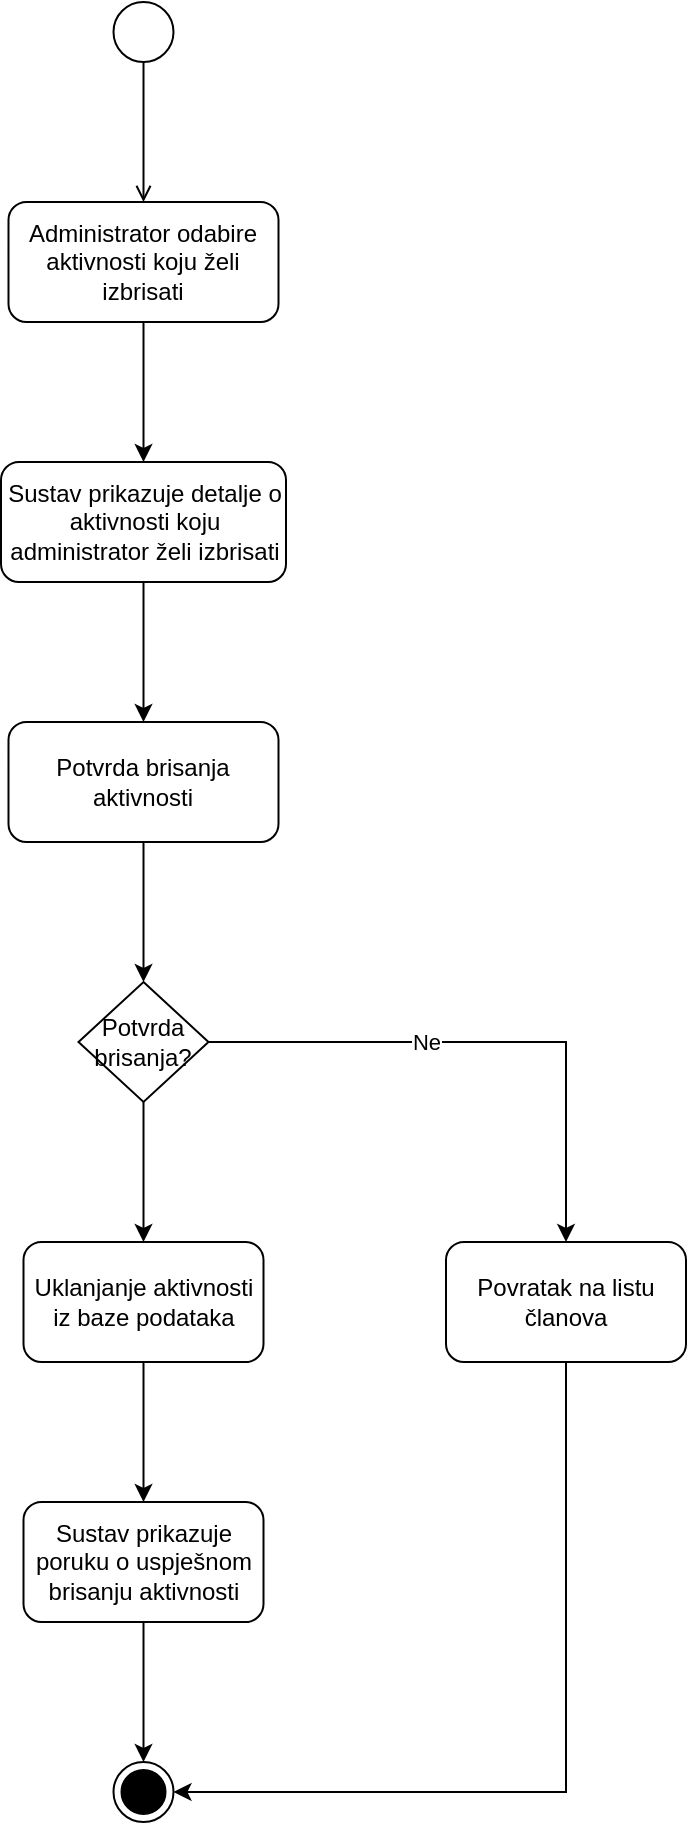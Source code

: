 <mxfile version="24.1.0" type="device">
  <diagram name="Page-1" id="qQu68bGwrZ1H0IuVZzGX">
    <mxGraphModel dx="1050" dy="621" grid="1" gridSize="10" guides="1" tooltips="1" connect="1" arrows="1" fold="1" page="1" pageScale="1" pageWidth="827" pageHeight="1169" math="0" shadow="0">
      <root>
        <mxCell id="0" />
        <mxCell id="1" parent="0" />
        <mxCell id="-KbUTqGcur0VWZPNFBT9-1" value="" style="ellipse;html=1;" vertex="1" parent="1">
          <mxGeometry x="383.75" y="70" width="30" height="30" as="geometry" />
        </mxCell>
        <mxCell id="-KbUTqGcur0VWZPNFBT9-2" value="" style="endArrow=open;html=1;rounded=0;align=center;verticalAlign=top;endFill=0;labelBackgroundColor=none;endSize=6;entryX=0.5;entryY=0;entryDx=0;entryDy=0;" edge="1" parent="1" source="-KbUTqGcur0VWZPNFBT9-1" target="-KbUTqGcur0VWZPNFBT9-4">
          <mxGeometry relative="1" as="geometry">
            <mxPoint x="395" y="160" as="targetPoint" />
          </mxGeometry>
        </mxCell>
        <mxCell id="-KbUTqGcur0VWZPNFBT9-3" style="edgeStyle=orthogonalEdgeStyle;rounded=0;orthogonalLoop=1;jettySize=auto;html=1;exitX=0.5;exitY=1;exitDx=0;exitDy=0;entryX=0.5;entryY=0;entryDx=0;entryDy=0;" edge="1" parent="1" source="-KbUTqGcur0VWZPNFBT9-4" target="-KbUTqGcur0VWZPNFBT9-5">
          <mxGeometry relative="1" as="geometry">
            <mxPoint x="395" y="300" as="targetPoint" />
          </mxGeometry>
        </mxCell>
        <mxCell id="-KbUTqGcur0VWZPNFBT9-4" value="Administrator odabire aktivnosti koju želi izbrisati" style="rounded=1;whiteSpace=wrap;html=1;" vertex="1" parent="1">
          <mxGeometry x="331.25" y="170" width="135" height="60" as="geometry" />
        </mxCell>
        <mxCell id="-KbUTqGcur0VWZPNFBT9-5" value="Sustav prikazuje detalje o aktivnosti koju administrator želi izbrisati" style="rounded=1;whiteSpace=wrap;html=1;" vertex="1" parent="1">
          <mxGeometry x="327.5" y="300" width="142.5" height="60" as="geometry" />
        </mxCell>
        <mxCell id="-KbUTqGcur0VWZPNFBT9-6" style="edgeStyle=orthogonalEdgeStyle;rounded=0;orthogonalLoop=1;jettySize=auto;html=1;exitX=0.5;exitY=1;exitDx=0;exitDy=0;entryX=0.5;entryY=0;entryDx=0;entryDy=0;" edge="1" parent="1" source="-KbUTqGcur0VWZPNFBT9-5" target="-KbUTqGcur0VWZPNFBT9-8">
          <mxGeometry relative="1" as="geometry">
            <mxPoint x="398.75" y="490" as="sourcePoint" />
          </mxGeometry>
        </mxCell>
        <mxCell id="-KbUTqGcur0VWZPNFBT9-7" style="edgeStyle=orthogonalEdgeStyle;rounded=0;orthogonalLoop=1;jettySize=auto;html=1;exitX=0.5;exitY=1;exitDx=0;exitDy=0;entryX=0.5;entryY=0;entryDx=0;entryDy=0;" edge="1" parent="1" source="-KbUTqGcur0VWZPNFBT9-8" target="-KbUTqGcur0VWZPNFBT9-12">
          <mxGeometry relative="1" as="geometry" />
        </mxCell>
        <mxCell id="-KbUTqGcur0VWZPNFBT9-8" value="Potvrda brisanja aktivnosti" style="rounded=1;whiteSpace=wrap;html=1;" vertex="1" parent="1">
          <mxGeometry x="331.25" y="430" width="135" height="60" as="geometry" />
        </mxCell>
        <mxCell id="-KbUTqGcur0VWZPNFBT9-9" style="edgeStyle=orthogonalEdgeStyle;rounded=0;orthogonalLoop=1;jettySize=auto;html=1;exitX=1;exitY=0.5;exitDx=0;exitDy=0;entryX=0.5;entryY=0;entryDx=0;entryDy=0;" edge="1" parent="1" source="-KbUTqGcur0VWZPNFBT9-12" target="-KbUTqGcur0VWZPNFBT9-14">
          <mxGeometry relative="1" as="geometry" />
        </mxCell>
        <mxCell id="-KbUTqGcur0VWZPNFBT9-10" value="Ne" style="edgeLabel;html=1;align=center;verticalAlign=middle;resizable=0;points=[];" vertex="1" connectable="0" parent="-KbUTqGcur0VWZPNFBT9-9">
          <mxGeometry x="-0.164" y="-2" relative="1" as="geometry">
            <mxPoint x="-8" y="-2" as="offset" />
          </mxGeometry>
        </mxCell>
        <mxCell id="-KbUTqGcur0VWZPNFBT9-11" style="edgeStyle=orthogonalEdgeStyle;rounded=0;orthogonalLoop=1;jettySize=auto;html=1;exitX=0.5;exitY=1;exitDx=0;exitDy=0;entryX=0.5;entryY=0;entryDx=0;entryDy=0;" edge="1" parent="1" source="-KbUTqGcur0VWZPNFBT9-12" target="-KbUTqGcur0VWZPNFBT9-16">
          <mxGeometry relative="1" as="geometry" />
        </mxCell>
        <mxCell id="-KbUTqGcur0VWZPNFBT9-12" value="Potvrda brisanja?" style="rhombus;whiteSpace=wrap;html=1;" vertex="1" parent="1">
          <mxGeometry x="366.25" y="560" width="65" height="60" as="geometry" />
        </mxCell>
        <mxCell id="-KbUTqGcur0VWZPNFBT9-13" style="edgeStyle=orthogonalEdgeStyle;rounded=0;orthogonalLoop=1;jettySize=auto;html=1;exitX=0.5;exitY=1;exitDx=0;exitDy=0;entryX=1;entryY=0.5;entryDx=0;entryDy=0;" edge="1" parent="1" source="-KbUTqGcur0VWZPNFBT9-14" target="-KbUTqGcur0VWZPNFBT9-19">
          <mxGeometry relative="1" as="geometry" />
        </mxCell>
        <mxCell id="-KbUTqGcur0VWZPNFBT9-14" value="Povratak na listu članova" style="rounded=1;whiteSpace=wrap;html=1;" vertex="1" parent="1">
          <mxGeometry x="550" y="690" width="120" height="60" as="geometry" />
        </mxCell>
        <mxCell id="-KbUTqGcur0VWZPNFBT9-15" value="" style="edgeStyle=orthogonalEdgeStyle;rounded=0;orthogonalLoop=1;jettySize=auto;html=1;" edge="1" parent="1" source="-KbUTqGcur0VWZPNFBT9-16" target="-KbUTqGcur0VWZPNFBT9-18">
          <mxGeometry relative="1" as="geometry" />
        </mxCell>
        <mxCell id="-KbUTqGcur0VWZPNFBT9-16" value="Uklanjanje aktivnosti iz baze podataka" style="rounded=1;whiteSpace=wrap;html=1;" vertex="1" parent="1">
          <mxGeometry x="338.75" y="690" width="120" height="60" as="geometry" />
        </mxCell>
        <mxCell id="-KbUTqGcur0VWZPNFBT9-17" style="edgeStyle=orthogonalEdgeStyle;rounded=0;orthogonalLoop=1;jettySize=auto;html=1;exitX=0.5;exitY=1;exitDx=0;exitDy=0;entryX=0.5;entryY=0;entryDx=0;entryDy=0;" edge="1" parent="1" source="-KbUTqGcur0VWZPNFBT9-18" target="-KbUTqGcur0VWZPNFBT9-19">
          <mxGeometry relative="1" as="geometry" />
        </mxCell>
        <mxCell id="-KbUTqGcur0VWZPNFBT9-18" value="Sustav prikazuje poruku o uspješnom brisanju aktivnosti" style="rounded=1;whiteSpace=wrap;html=1;" vertex="1" parent="1">
          <mxGeometry x="338.75" y="820" width="120" height="60" as="geometry" />
        </mxCell>
        <mxCell id="-KbUTqGcur0VWZPNFBT9-19" value="" style="ellipse;html=1;shape=endState;fillColor=strokeColor;" vertex="1" parent="1">
          <mxGeometry x="383.75" y="950" width="30" height="30" as="geometry" />
        </mxCell>
      </root>
    </mxGraphModel>
  </diagram>
</mxfile>

